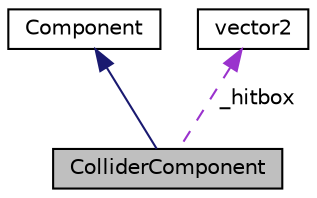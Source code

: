 digraph "ColliderComponent"
{
  edge [fontname="Helvetica",fontsize="10",labelfontname="Helvetica",labelfontsize="10"];
  node [fontname="Helvetica",fontsize="10",shape=record];
  Node2 [label="ColliderComponent",height=0.2,width=0.4,color="black", fillcolor="grey75", style="filled", fontcolor="black"];
  Node3 -> Node2 [dir="back",color="midnightblue",fontsize="10",style="solid"];
  Node3 [label="Component",height=0.2,width=0.4,color="black", fillcolor="white", style="filled",URL="$class_component.html",tooltip="Interface de Component. "];
  Node4 -> Node2 [dir="back",color="darkorchid3",fontsize="10",style="dashed",label=" _hitbox" ];
  Node4 [label="vector2",height=0.2,width=0.4,color="black", fillcolor="white", style="filled",URL="$structvector2.html"];
}
